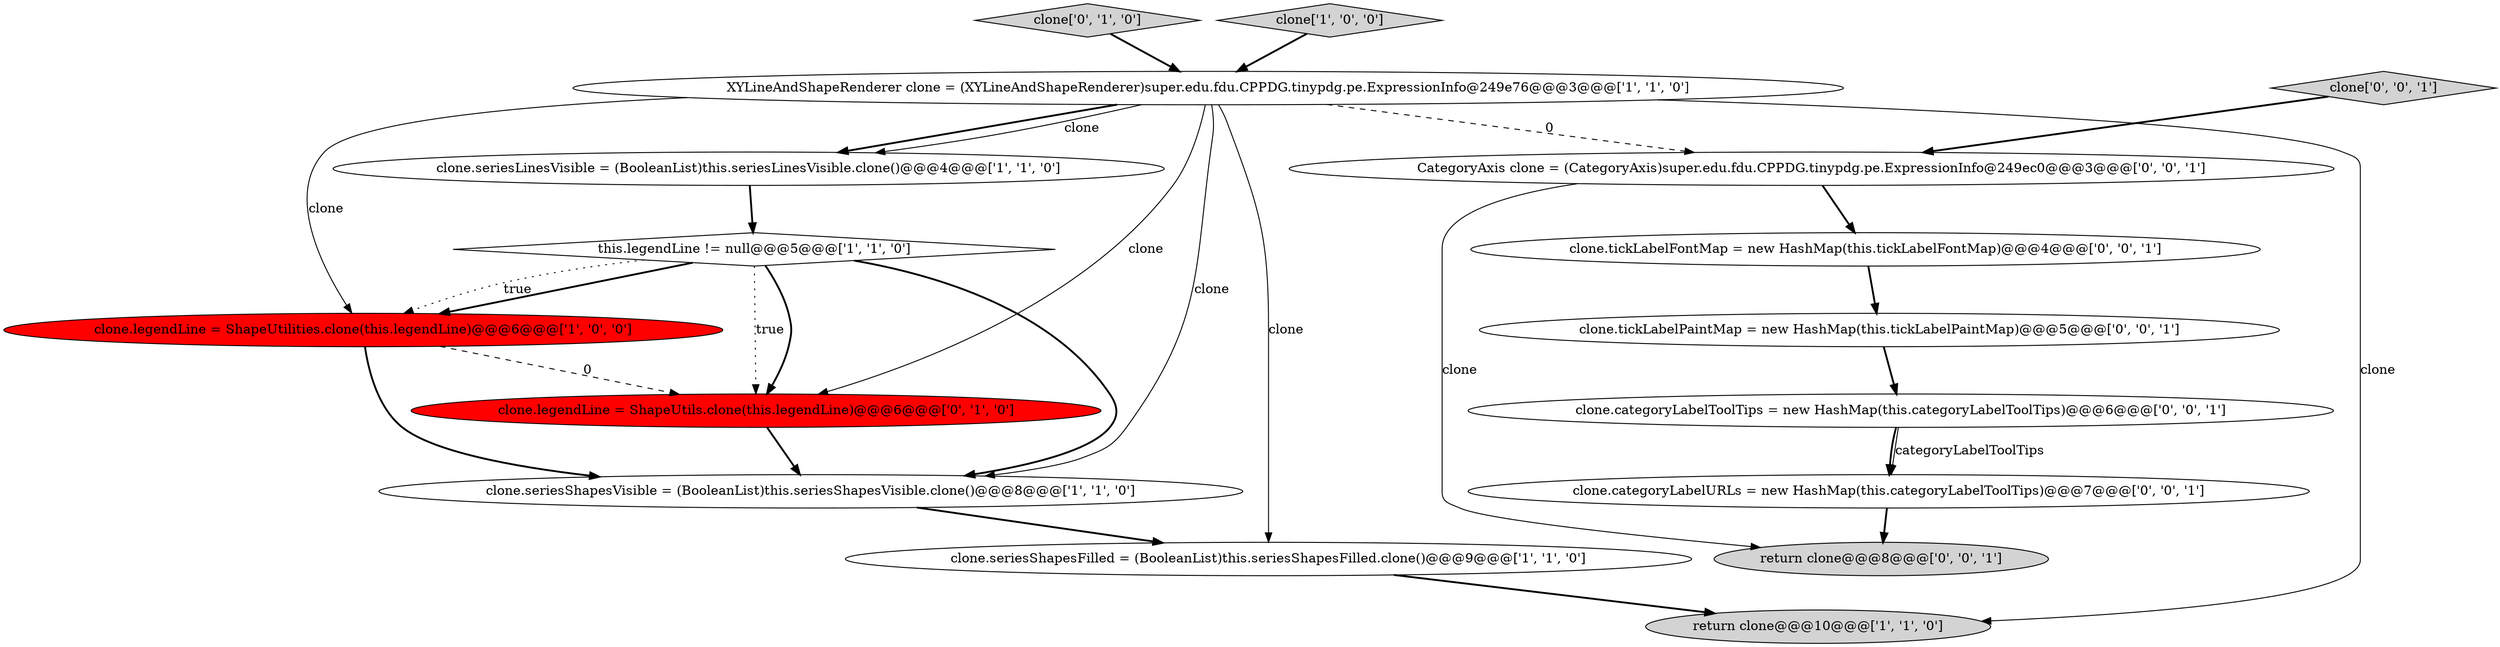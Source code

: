 digraph {
8 [style = filled, label = "clone['0', '1', '0']", fillcolor = lightgray, shape = diamond image = "AAA0AAABBB2BBB"];
10 [style = filled, label = "clone.categoryLabelURLs = new HashMap(this.categoryLabelToolTips)@@@7@@@['0', '0', '1']", fillcolor = white, shape = ellipse image = "AAA0AAABBB3BBB"];
3 [style = filled, label = "XYLineAndShapeRenderer clone = (XYLineAndShapeRenderer)super.edu.fdu.CPPDG.tinypdg.pe.ExpressionInfo@249e76@@@3@@@['1', '1', '0']", fillcolor = white, shape = ellipse image = "AAA0AAABBB1BBB"];
0 [style = filled, label = "clone.seriesShapesFilled = (BooleanList)this.seriesShapesFilled.clone()@@@9@@@['1', '1', '0']", fillcolor = white, shape = ellipse image = "AAA0AAABBB1BBB"];
5 [style = filled, label = "clone['1', '0', '0']", fillcolor = lightgray, shape = diamond image = "AAA0AAABBB1BBB"];
9 [style = filled, label = "clone.legendLine = ShapeUtils.clone(this.legendLine)@@@6@@@['0', '1', '0']", fillcolor = red, shape = ellipse image = "AAA1AAABBB2BBB"];
11 [style = filled, label = "return clone@@@8@@@['0', '0', '1']", fillcolor = lightgray, shape = ellipse image = "AAA0AAABBB3BBB"];
12 [style = filled, label = "clone['0', '0', '1']", fillcolor = lightgray, shape = diamond image = "AAA0AAABBB3BBB"];
4 [style = filled, label = "clone.seriesLinesVisible = (BooleanList)this.seriesLinesVisible.clone()@@@4@@@['1', '1', '0']", fillcolor = white, shape = ellipse image = "AAA0AAABBB1BBB"];
2 [style = filled, label = "clone.legendLine = ShapeUtilities.clone(this.legendLine)@@@6@@@['1', '0', '0']", fillcolor = red, shape = ellipse image = "AAA1AAABBB1BBB"];
14 [style = filled, label = "clone.tickLabelPaintMap = new HashMap(this.tickLabelPaintMap)@@@5@@@['0', '0', '1']", fillcolor = white, shape = ellipse image = "AAA0AAABBB3BBB"];
15 [style = filled, label = "clone.categoryLabelToolTips = new HashMap(this.categoryLabelToolTips)@@@6@@@['0', '0', '1']", fillcolor = white, shape = ellipse image = "AAA0AAABBB3BBB"];
1 [style = filled, label = "clone.seriesShapesVisible = (BooleanList)this.seriesShapesVisible.clone()@@@8@@@['1', '1', '0']", fillcolor = white, shape = ellipse image = "AAA0AAABBB1BBB"];
6 [style = filled, label = "this.legendLine != null@@@5@@@['1', '1', '0']", fillcolor = white, shape = diamond image = "AAA0AAABBB1BBB"];
16 [style = filled, label = "CategoryAxis clone = (CategoryAxis)super.edu.fdu.CPPDG.tinypdg.pe.ExpressionInfo@249ec0@@@3@@@['0', '0', '1']", fillcolor = white, shape = ellipse image = "AAA0AAABBB3BBB"];
13 [style = filled, label = "clone.tickLabelFontMap = new HashMap(this.tickLabelFontMap)@@@4@@@['0', '0', '1']", fillcolor = white, shape = ellipse image = "AAA0AAABBB3BBB"];
7 [style = filled, label = "return clone@@@10@@@['1', '1', '0']", fillcolor = lightgray, shape = ellipse image = "AAA0AAABBB1BBB"];
5->3 [style = bold, label=""];
16->13 [style = bold, label=""];
15->10 [style = bold, label=""];
3->7 [style = solid, label="clone"];
4->6 [style = bold, label=""];
3->9 [style = solid, label="clone"];
2->1 [style = bold, label=""];
8->3 [style = bold, label=""];
3->0 [style = solid, label="clone"];
12->16 [style = bold, label=""];
1->0 [style = bold, label=""];
3->4 [style = bold, label=""];
0->7 [style = bold, label=""];
6->2 [style = bold, label=""];
3->2 [style = solid, label="clone"];
6->1 [style = bold, label=""];
6->2 [style = dotted, label="true"];
3->4 [style = solid, label="clone"];
6->9 [style = dotted, label="true"];
2->9 [style = dashed, label="0"];
3->1 [style = solid, label="clone"];
14->15 [style = bold, label=""];
6->9 [style = bold, label=""];
9->1 [style = bold, label=""];
15->10 [style = solid, label="categoryLabelToolTips"];
16->11 [style = solid, label="clone"];
13->14 [style = bold, label=""];
3->16 [style = dashed, label="0"];
10->11 [style = bold, label=""];
}
